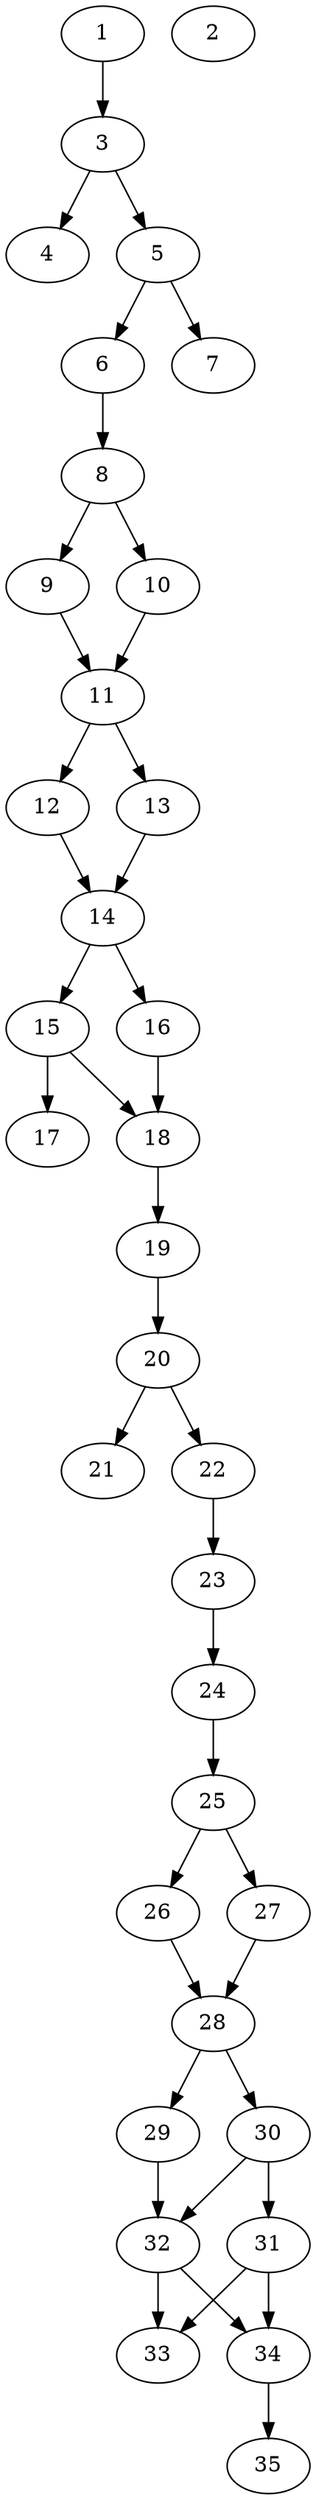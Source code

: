 // DAG automatically generated by daggen at Thu Oct  3 14:05:37 2019
// ./daggen --dot -n 35 --ccr 0.3 --fat 0.3 --regular 0.5 --density 0.7 --mindata 5242880 --maxdata 52428800 
digraph G {
  1 [size="83213653", alpha="0.06", expect_size="24964096"] 
  1 -> 3 [size ="24964096"]
  2 [size="105728000", alpha="0.07", expect_size="31718400"] 
  3 [size="31450453", alpha="0.02", expect_size="9435136"] 
  3 -> 4 [size ="9435136"]
  3 -> 5 [size ="9435136"]
  4 [size="109506560", alpha="0.17", expect_size="32851968"] 
  5 [size="152067413", alpha="0.03", expect_size="45620224"] 
  5 -> 6 [size ="45620224"]
  5 -> 7 [size ="45620224"]
  6 [size="93190827", alpha="0.14", expect_size="27957248"] 
  6 -> 8 [size ="27957248"]
  7 [size="76567893", alpha="0.01", expect_size="22970368"] 
  8 [size="32672427", alpha="0.10", expect_size="9801728"] 
  8 -> 9 [size ="9801728"]
  8 -> 10 [size ="9801728"]
  9 [size="71932587", alpha="0.11", expect_size="21579776"] 
  9 -> 11 [size ="21579776"]
  10 [size="153374720", alpha="0.09", expect_size="46012416"] 
  10 -> 11 [size ="46012416"]
  11 [size="52640427", alpha="0.08", expect_size="15792128"] 
  11 -> 12 [size ="15792128"]
  11 -> 13 [size ="15792128"]
  12 [size="100300800", alpha="0.04", expect_size="30090240"] 
  12 -> 14 [size ="30090240"]
  13 [size="152729600", alpha="0.18", expect_size="45818880"] 
  13 -> 14 [size ="45818880"]
  14 [size="166690133", alpha="0.11", expect_size="50007040"] 
  14 -> 15 [size ="50007040"]
  14 -> 16 [size ="50007040"]
  15 [size="143373653", alpha="0.03", expect_size="43012096"] 
  15 -> 17 [size ="43012096"]
  15 -> 18 [size ="43012096"]
  16 [size="170311680", alpha="0.03", expect_size="51093504"] 
  16 -> 18 [size ="51093504"]
  17 [size="126259200", alpha="0.11", expect_size="37877760"] 
  18 [size="131003733", alpha="0.06", expect_size="39301120"] 
  18 -> 19 [size ="39301120"]
  19 [size="49066667", alpha="0.01", expect_size="14720000"] 
  19 -> 20 [size ="14720000"]
  20 [size="138294613", alpha="0.13", expect_size="41488384"] 
  20 -> 21 [size ="41488384"]
  20 -> 22 [size ="41488384"]
  21 [size="52077227", alpha="0.13", expect_size="15623168"] 
  22 [size="112817493", alpha="0.04", expect_size="33845248"] 
  22 -> 23 [size ="33845248"]
  23 [size="144738987", alpha="0.17", expect_size="43421696"] 
  23 -> 24 [size ="43421696"]
  24 [size="129331200", alpha="0.02", expect_size="38799360"] 
  24 -> 25 [size ="38799360"]
  25 [size="62061227", alpha="0.04", expect_size="18618368"] 
  25 -> 26 [size ="18618368"]
  25 -> 27 [size ="18618368"]
  26 [size="85838507", alpha="0.16", expect_size="25751552"] 
  26 -> 28 [size ="25751552"]
  27 [size="107967147", alpha="0.15", expect_size="32390144"] 
  27 -> 28 [size ="32390144"]
  28 [size="39253333", alpha="0.16", expect_size="11776000"] 
  28 -> 29 [size ="11776000"]
  28 -> 30 [size ="11776000"]
  29 [size="89224533", alpha="0.04", expect_size="26767360"] 
  29 -> 32 [size ="26767360"]
  30 [size="95259307", alpha="0.10", expect_size="28577792"] 
  30 -> 31 [size ="28577792"]
  30 -> 32 [size ="28577792"]
  31 [size="37249707", alpha="0.20", expect_size="11174912"] 
  31 -> 33 [size ="11174912"]
  31 -> 34 [size ="11174912"]
  32 [size="138222933", alpha="0.20", expect_size="41466880"] 
  32 -> 33 [size ="41466880"]
  32 -> 34 [size ="41466880"]
  33 [size="171857920", alpha="0.17", expect_size="51557376"] 
  34 [size="152132267", alpha="0.14", expect_size="45639680"] 
  34 -> 35 [size ="45639680"]
  35 [size="171079680", alpha="0.06", expect_size="51323904"] 
}

